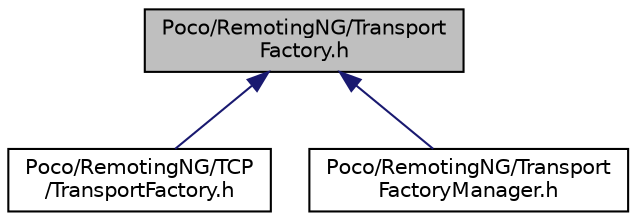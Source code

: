 digraph "Poco/RemotingNG/TransportFactory.h"
{
 // LATEX_PDF_SIZE
  edge [fontname="Helvetica",fontsize="10",labelfontname="Helvetica",labelfontsize="10"];
  node [fontname="Helvetica",fontsize="10",shape=record];
  Node1 [label="Poco/RemotingNG/Transport\lFactory.h",height=0.2,width=0.4,color="black", fillcolor="grey75", style="filled", fontcolor="black",tooltip=" "];
  Node1 -> Node2 [dir="back",color="midnightblue",fontsize="10",style="solid",fontname="Helvetica"];
  Node2 [label="Poco/RemotingNG/TCP\l/TransportFactory.h",height=0.2,width=0.4,color="black", fillcolor="white", style="filled",URL="$TCP_2TransportFactory_8h.html",tooltip=" "];
  Node1 -> Node3 [dir="back",color="midnightblue",fontsize="10",style="solid",fontname="Helvetica"];
  Node3 [label="Poco/RemotingNG/Transport\lFactoryManager.h",height=0.2,width=0.4,color="black", fillcolor="white", style="filled",URL="$TransportFactoryManager_8h.html",tooltip=" "];
}
